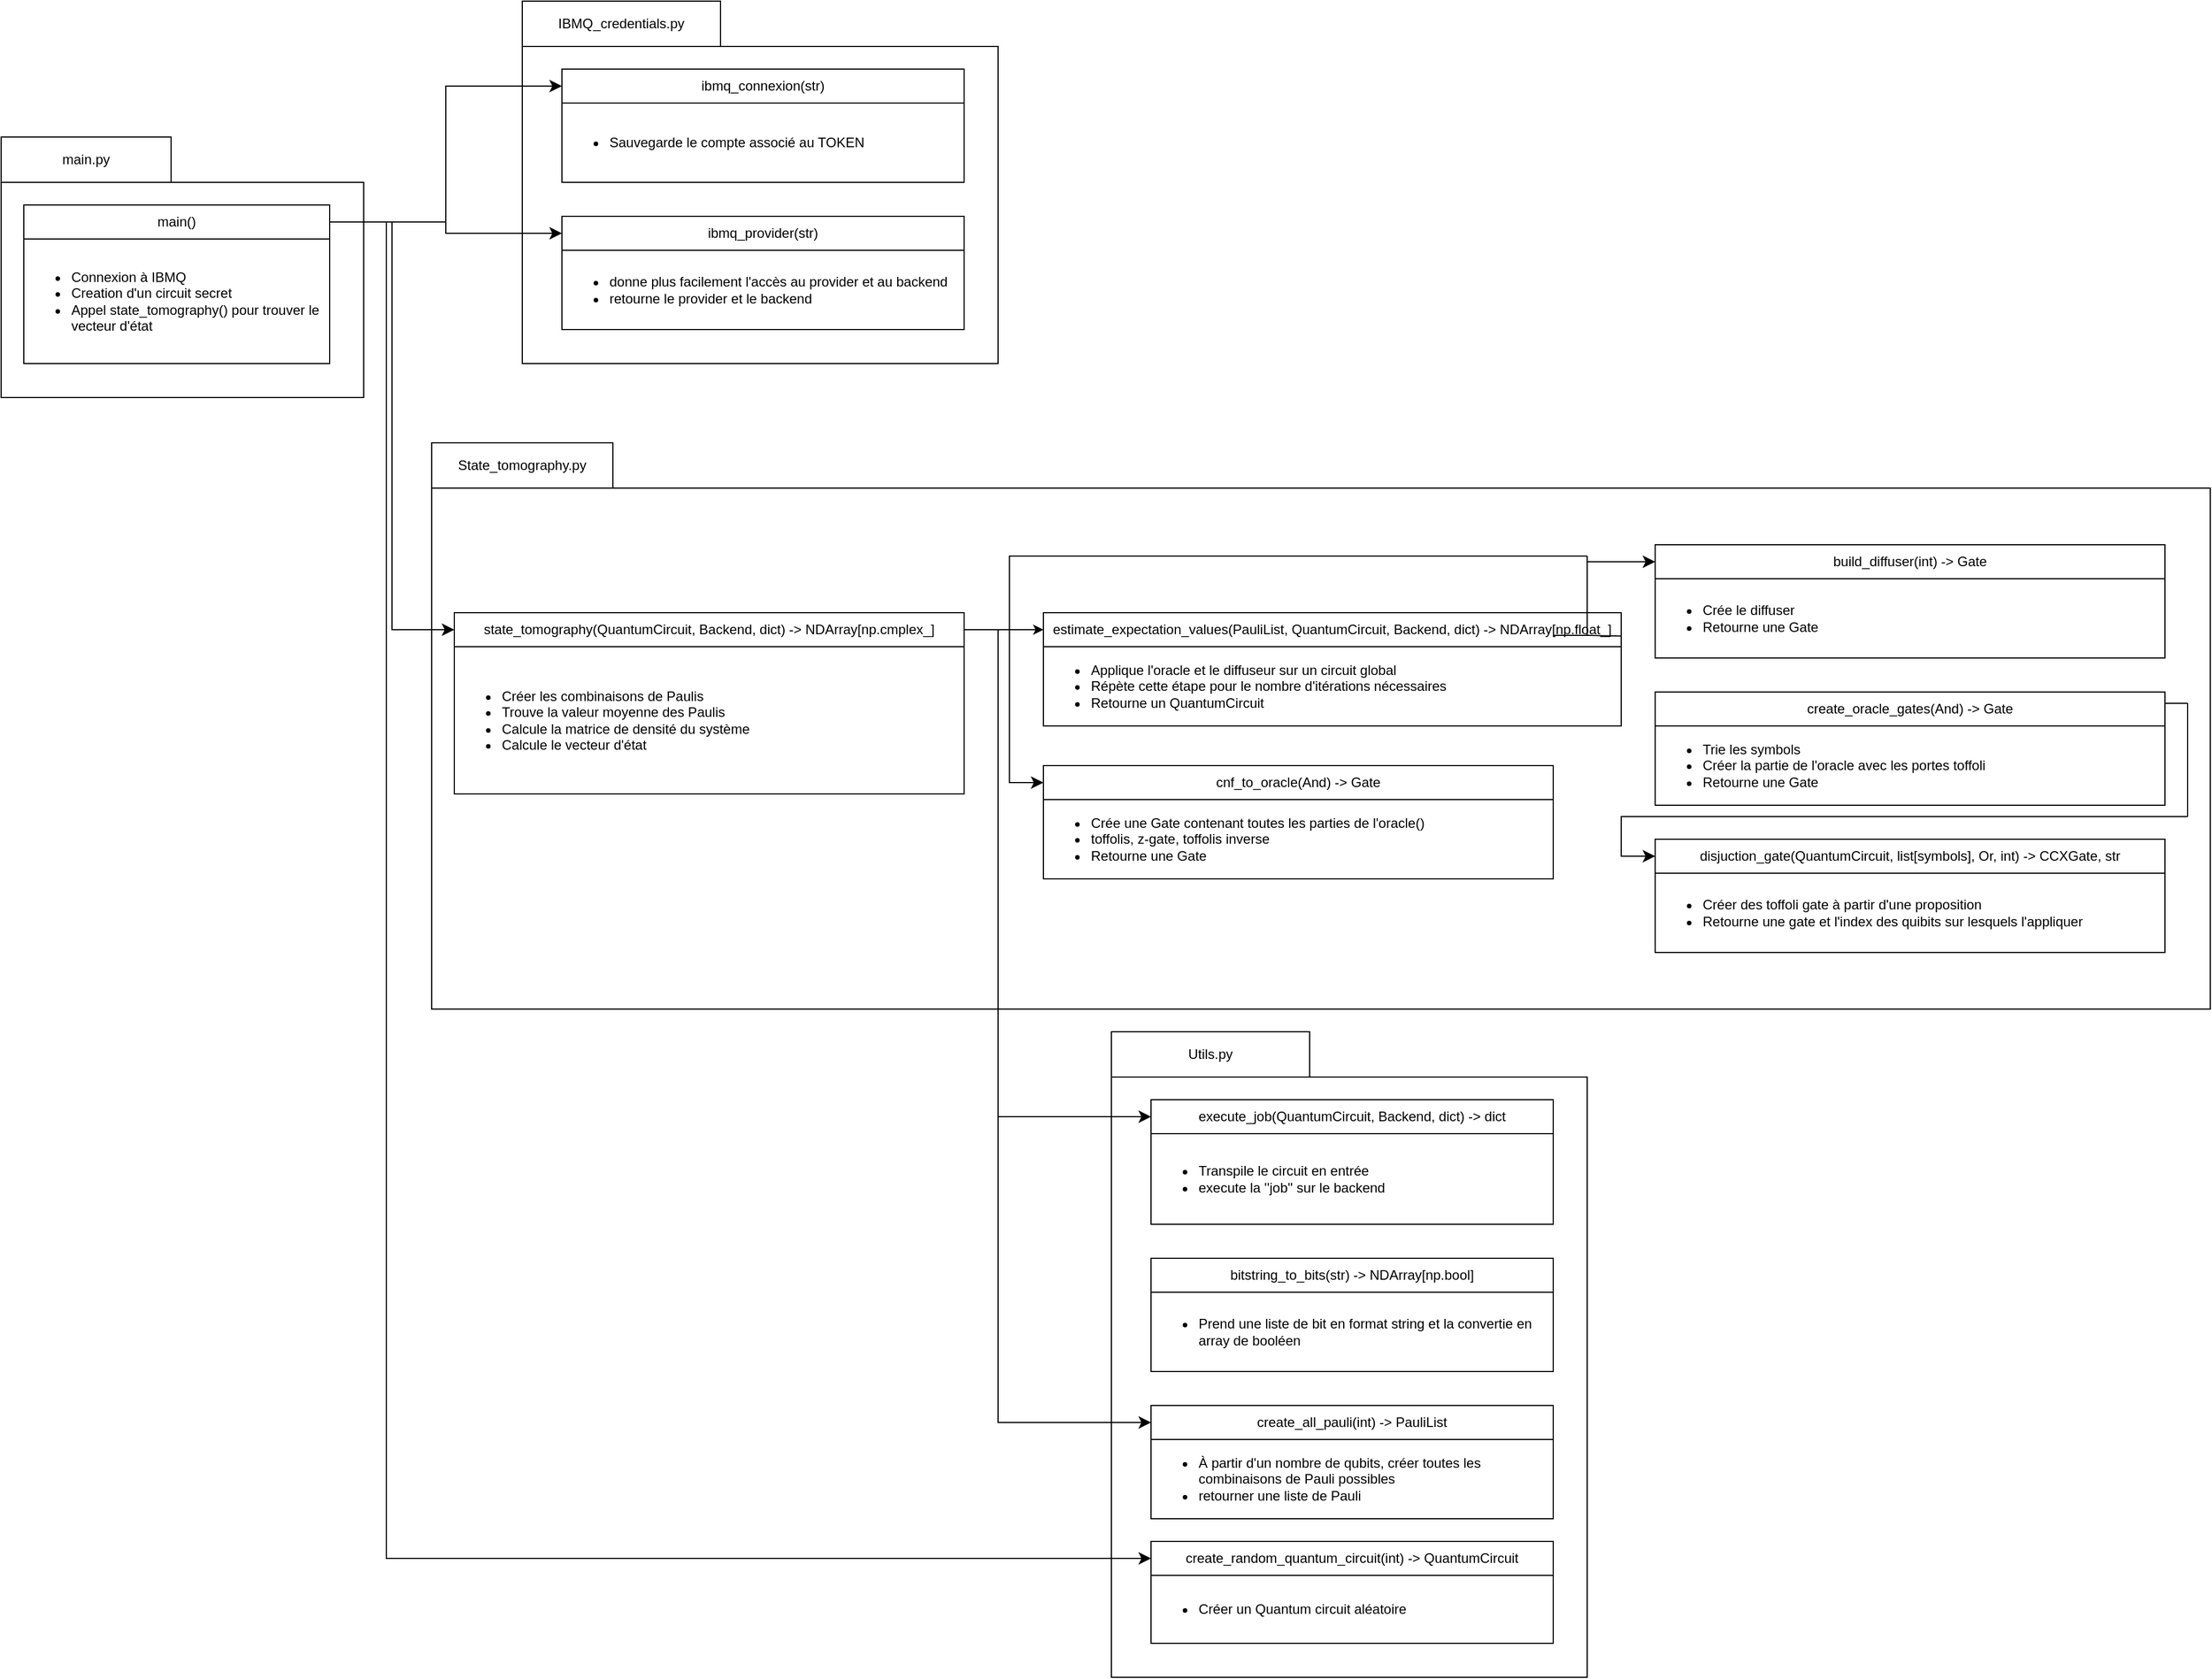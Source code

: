 <mxfile version="23.0.2" type="device">
  <diagram id="C5RBs43oDa-KdzZeNtuy" name="Page-1">
    <mxGraphModel dx="3274" dy="1630" grid="1" gridSize="10" guides="1" tooltips="1" connect="1" arrows="1" fold="1" page="0" pageScale="1" pageWidth="827" pageHeight="1169" math="0" shadow="0">
      <root>
        <mxCell id="WIyWlLk6GJQsqaUBKTNV-0" />
        <mxCell id="WIyWlLk6GJQsqaUBKTNV-1" parent="WIyWlLk6GJQsqaUBKTNV-0" />
        <mxCell id="lYOXAHwFV_pLX-w3Jf-a-57" value="" style="rounded=0;whiteSpace=wrap;html=1;" parent="WIyWlLk6GJQsqaUBKTNV-1" vertex="1">
          <mxGeometry x="90" y="550" width="420" height="530" as="geometry" />
        </mxCell>
        <mxCell id="lYOXAHwFV_pLX-w3Jf-a-32" value="" style="rounded=0;fontColor=none;noLabel=1;labelBackgroundColor=none;" parent="WIyWlLk6GJQsqaUBKTNV-1" vertex="1">
          <mxGeometry x="-510" y="30" width="1570" height="460" as="geometry" />
        </mxCell>
        <mxCell id="lYOXAHwFV_pLX-w3Jf-a-4" value="disjuction_gate(QuantumCircuit, list[symbols], Or, int) -&amp;gt; CCXGate, str" style="rounded=0;whiteSpace=wrap;html=1;" parent="WIyWlLk6GJQsqaUBKTNV-1" vertex="1">
          <mxGeometry x="570" y="340" width="450" height="30" as="geometry" />
        </mxCell>
        <mxCell id="lYOXAHwFV_pLX-w3Jf-a-5" value="&lt;ul&gt;&lt;li&gt;Créer des toffoli gate à partir d&#39;une proposition&lt;/li&gt;&lt;li&gt;Retourne une gate et l&#39;index des quibits sur lesquels l&#39;appliquer&lt;br&gt;&lt;/li&gt;&lt;/ul&gt;" style="rounded=0;whiteSpace=wrap;html=1;align=left;" parent="WIyWlLk6GJQsqaUBKTNV-1" vertex="1">
          <mxGeometry x="570" y="370" width="450" height="70" as="geometry" />
        </mxCell>
        <mxCell id="lYOXAHwFV_pLX-w3Jf-a-6" value="create_oracle_gates(And) -&amp;gt; Gate" style="rounded=0;whiteSpace=wrap;html=1;" parent="WIyWlLk6GJQsqaUBKTNV-1" vertex="1">
          <mxGeometry x="570" y="210" width="450" height="30" as="geometry" />
        </mxCell>
        <mxCell id="lYOXAHwFV_pLX-w3Jf-a-7" value="&lt;ul&gt;&lt;li&gt;Trie les symbols&lt;/li&gt;&lt;li&gt;Créer la partie de l&#39;oracle avec les portes toffoli&lt;/li&gt;&lt;li&gt;Retourne une Gate&lt;br&gt;&lt;/li&gt;&lt;/ul&gt;" style="rounded=0;whiteSpace=wrap;html=1;align=left;" parent="WIyWlLk6GJQsqaUBKTNV-1" vertex="1">
          <mxGeometry x="570" y="240" width="450" height="70" as="geometry" />
        </mxCell>
        <mxCell id="lYOXAHwFV_pLX-w3Jf-a-8" value="cnf_to_oracle(And) -&amp;gt; Gate" style="rounded=0;whiteSpace=wrap;html=1;" parent="WIyWlLk6GJQsqaUBKTNV-1" vertex="1">
          <mxGeometry x="30" y="275" width="450" height="30" as="geometry" />
        </mxCell>
        <mxCell id="lYOXAHwFV_pLX-w3Jf-a-9" value="&lt;ul&gt;&lt;li&gt;Crée une Gate contenant toutes les parties de l&#39;oracle()&lt;/li&gt;&lt;li&gt;toffolis, z-gate, toffolis inverse&lt;/li&gt;&lt;li&gt;Retourne une Gate&lt;br&gt;&lt;/li&gt;&lt;/ul&gt;" style="rounded=0;whiteSpace=wrap;html=1;align=left;" parent="WIyWlLk6GJQsqaUBKTNV-1" vertex="1">
          <mxGeometry x="30" y="305" width="450" height="70" as="geometry" />
        </mxCell>
        <mxCell id="lYOXAHwFV_pLX-w3Jf-a-10" value="build_diffuser(int) -&amp;gt; Gate" style="rounded=0;whiteSpace=wrap;html=1;" parent="WIyWlLk6GJQsqaUBKTNV-1" vertex="1">
          <mxGeometry x="570" y="80" width="450" height="30" as="geometry" />
        </mxCell>
        <mxCell id="lYOXAHwFV_pLX-w3Jf-a-11" value="&lt;ul&gt;&lt;li&gt;Crée le diffuser&lt;br&gt;&lt;/li&gt;&lt;li&gt;Retourne une Gate&lt;br&gt;&lt;/li&gt;&lt;/ul&gt;" style="rounded=0;whiteSpace=wrap;html=1;align=left;" parent="WIyWlLk6GJQsqaUBKTNV-1" vertex="1">
          <mxGeometry x="570" y="110" width="450" height="70" as="geometry" />
        </mxCell>
        <mxCell id="lYOXAHwFV_pLX-w3Jf-a-12" value="estimate_expectation_values(PauliList, QuantumCircuit, Backend, dict) -&amp;gt; NDArray[np.float_]" style="rounded=0;whiteSpace=wrap;html=1;" parent="WIyWlLk6GJQsqaUBKTNV-1" vertex="1">
          <mxGeometry x="30" y="140" width="510" height="30" as="geometry" />
        </mxCell>
        <mxCell id="lYOXAHwFV_pLX-w3Jf-a-13" value="&lt;ul&gt;&lt;li&gt;Applique l&#39;oracle et le diffuseur sur un circuit global&lt;/li&gt;&lt;li&gt;Répète cette étape pour le nombre d&#39;itérations nécessaires&lt;/li&gt;&lt;li&gt;Retourne un QuantumCircuit&lt;br&gt;&lt;/li&gt;&lt;/ul&gt;" style="rounded=0;whiteSpace=wrap;html=1;align=left;" parent="WIyWlLk6GJQsqaUBKTNV-1" vertex="1">
          <mxGeometry x="30" y="170" width="510" height="70" as="geometry" />
        </mxCell>
        <mxCell id="lYOXAHwFV_pLX-w3Jf-a-14" value="state_tomography(QuantumCircuit, Backend, dict) -&amp;gt; NDArray[np.cmplex_]" style="rounded=0;whiteSpace=wrap;html=1;" parent="WIyWlLk6GJQsqaUBKTNV-1" vertex="1">
          <mxGeometry x="-490" y="140" width="450" height="30" as="geometry" />
        </mxCell>
        <mxCell id="lYOXAHwFV_pLX-w3Jf-a-15" value="&lt;ul&gt;&lt;li&gt;Créer les combinaisons de Paulis&lt;/li&gt;&lt;li&gt;Trouve la valeur moyenne des Paulis&lt;/li&gt;&lt;li&gt;Calcule la matrice de densité du système&lt;/li&gt;&lt;li&gt;Calcule le vecteur d&#39;état&lt;/li&gt;&lt;/ul&gt;" style="rounded=0;whiteSpace=wrap;html=1;align=left;" parent="WIyWlLk6GJQsqaUBKTNV-1" vertex="1">
          <mxGeometry x="-490" y="170" width="450" height="130" as="geometry" />
        </mxCell>
        <mxCell id="lYOXAHwFV_pLX-w3Jf-a-16" value="" style="endArrow=classic;html=1;rounded=0;exitX=1;exitY=0.5;exitDx=0;exitDy=0;entryX=0;entryY=0.5;entryDx=0;entryDy=0;" parent="WIyWlLk6GJQsqaUBKTNV-1" source="lYOXAHwFV_pLX-w3Jf-a-14" target="lYOXAHwFV_pLX-w3Jf-a-12" edge="1">
          <mxGeometry width="50" height="50" relative="1" as="geometry">
            <mxPoint x="250" y="240" as="sourcePoint" />
            <mxPoint x="300" y="190" as="targetPoint" />
          </mxGeometry>
        </mxCell>
        <mxCell id="lYOXAHwFV_pLX-w3Jf-a-17" value="" style="edgeStyle=elbowEdgeStyle;elbow=horizontal;endArrow=classic;html=1;curved=0;rounded=0;endSize=8;startSize=8;entryX=0;entryY=0.5;entryDx=0;entryDy=0;" parent="WIyWlLk6GJQsqaUBKTNV-1" target="lYOXAHwFV_pLX-w3Jf-a-8" edge="1">
          <mxGeometry width="50" height="50" relative="1" as="geometry">
            <mxPoint x="320" y="90" as="sourcePoint" />
            <mxPoint x="530" y="110" as="targetPoint" />
            <Array as="points">
              <mxPoint y="190" />
            </Array>
          </mxGeometry>
        </mxCell>
        <mxCell id="lYOXAHwFV_pLX-w3Jf-a-18" value="" style="endArrow=none;html=1;rounded=0;" parent="WIyWlLk6GJQsqaUBKTNV-1" edge="1">
          <mxGeometry width="50" height="50" relative="1" as="geometry">
            <mxPoint x="510" y="90" as="sourcePoint" />
            <mxPoint x="320" y="90" as="targetPoint" />
          </mxGeometry>
        </mxCell>
        <mxCell id="lYOXAHwFV_pLX-w3Jf-a-19" value="" style="endArrow=none;html=1;rounded=0;" parent="WIyWlLk6GJQsqaUBKTNV-1" edge="1">
          <mxGeometry width="50" height="50" relative="1" as="geometry">
            <mxPoint x="510" y="160" as="sourcePoint" />
            <mxPoint x="510" y="90" as="targetPoint" />
          </mxGeometry>
        </mxCell>
        <mxCell id="lYOXAHwFV_pLX-w3Jf-a-21" value="" style="endArrow=none;html=1;rounded=0;exitX=0.999;exitY=0.686;exitDx=0;exitDy=0;exitPerimeter=0;" parent="WIyWlLk6GJQsqaUBKTNV-1" source="lYOXAHwFV_pLX-w3Jf-a-12" edge="1">
          <mxGeometry width="50" height="50" relative="1" as="geometry">
            <mxPoint x="410" y="210" as="sourcePoint" />
            <mxPoint x="510" y="160" as="targetPoint" />
          </mxGeometry>
        </mxCell>
        <mxCell id="lYOXAHwFV_pLX-w3Jf-a-22" value="" style="edgeStyle=elbowEdgeStyle;elbow=horizontal;endArrow=classic;html=1;curved=0;rounded=0;endSize=8;startSize=8;entryX=0;entryY=0.5;entryDx=0;entryDy=0;" parent="WIyWlLk6GJQsqaUBKTNV-1" target="lYOXAHwFV_pLX-w3Jf-a-10" edge="1">
          <mxGeometry width="50" height="50" relative="1" as="geometry">
            <mxPoint x="480" y="160" as="sourcePoint" />
            <mxPoint x="530" y="110" as="targetPoint" />
            <Array as="points">
              <mxPoint x="510" y="130" />
            </Array>
          </mxGeometry>
        </mxCell>
        <mxCell id="lYOXAHwFV_pLX-w3Jf-a-24" value="" style="edgeStyle=elbowEdgeStyle;elbow=horizontal;endArrow=classic;html=1;curved=0;rounded=0;endSize=8;startSize=8;entryX=0;entryY=0.5;entryDx=0;entryDy=0;" parent="WIyWlLk6GJQsqaUBKTNV-1" target="lYOXAHwFV_pLX-w3Jf-a-4" edge="1">
          <mxGeometry width="50" height="50" relative="1" as="geometry">
            <mxPoint x="860" y="320" as="sourcePoint" />
            <mxPoint x="570" y="520" as="targetPoint" />
            <Array as="points">
              <mxPoint x="540" y="420" />
            </Array>
          </mxGeometry>
        </mxCell>
        <mxCell id="lYOXAHwFV_pLX-w3Jf-a-25" value="" style="endArrow=none;html=1;rounded=0;" parent="WIyWlLk6GJQsqaUBKTNV-1" edge="1">
          <mxGeometry width="50" height="50" relative="1" as="geometry">
            <mxPoint x="1040" y="320" as="sourcePoint" />
            <mxPoint x="860" y="320" as="targetPoint" />
          </mxGeometry>
        </mxCell>
        <mxCell id="lYOXAHwFV_pLX-w3Jf-a-26" value="" style="endArrow=none;html=1;rounded=0;" parent="WIyWlLk6GJQsqaUBKTNV-1" edge="1">
          <mxGeometry width="50" height="50" relative="1" as="geometry">
            <mxPoint x="1040" y="320" as="sourcePoint" />
            <mxPoint x="1040" y="220" as="targetPoint" />
          </mxGeometry>
        </mxCell>
        <mxCell id="lYOXAHwFV_pLX-w3Jf-a-28" value="" style="endArrow=none;html=1;rounded=0;" parent="WIyWlLk6GJQsqaUBKTNV-1" edge="1">
          <mxGeometry width="50" height="50" relative="1" as="geometry">
            <mxPoint x="1020" y="220" as="sourcePoint" />
            <mxPoint x="1040" y="220" as="targetPoint" />
          </mxGeometry>
        </mxCell>
        <mxCell id="lYOXAHwFV_pLX-w3Jf-a-33" value="State_tomography.py" style="rounded=0;whiteSpace=wrap;html=1;" parent="WIyWlLk6GJQsqaUBKTNV-1" vertex="1">
          <mxGeometry x="-510" y="-10" width="160" height="40" as="geometry" />
        </mxCell>
        <mxCell id="lYOXAHwFV_pLX-w3Jf-a-36" value="" style="rounded=0;whiteSpace=wrap;html=1;" parent="WIyWlLk6GJQsqaUBKTNV-1" vertex="1">
          <mxGeometry x="-890" y="-240" width="320" height="190" as="geometry" />
        </mxCell>
        <mxCell id="lYOXAHwFV_pLX-w3Jf-a-37" value="main.py" style="rounded=0;whiteSpace=wrap;html=1;" parent="WIyWlLk6GJQsqaUBKTNV-1" vertex="1">
          <mxGeometry x="-890" y="-280" width="150" height="40" as="geometry" />
        </mxCell>
        <mxCell id="lYOXAHwFV_pLX-w3Jf-a-39" value="main()" style="rounded=0;whiteSpace=wrap;html=1;" parent="WIyWlLk6GJQsqaUBKTNV-1" vertex="1">
          <mxGeometry x="-870" y="-220" width="270" height="30" as="geometry" />
        </mxCell>
        <mxCell id="lYOXAHwFV_pLX-w3Jf-a-40" value="&lt;ul&gt;&lt;li&gt;Connexion à IBMQ&lt;/li&gt;&lt;li&gt;Creation d&#39;un circuit secret&lt;/li&gt;&lt;li&gt;Appel state_tomography() pour trouver le vecteur d&#39;état&lt;/li&gt;&lt;/ul&gt;" style="rounded=0;whiteSpace=wrap;html=1;align=left;" parent="WIyWlLk6GJQsqaUBKTNV-1" vertex="1">
          <mxGeometry x="-870" y="-190" width="270" height="110" as="geometry" />
        </mxCell>
        <mxCell id="lYOXAHwFV_pLX-w3Jf-a-43" value="" style="edgeStyle=elbowEdgeStyle;elbow=horizontal;endArrow=classic;html=1;curved=0;rounded=0;endSize=8;startSize=8;entryX=0;entryY=0.5;entryDx=0;entryDy=0;exitX=1;exitY=0.5;exitDx=0;exitDy=0;" parent="WIyWlLk6GJQsqaUBKTNV-1" source="lYOXAHwFV_pLX-w3Jf-a-39" target="lYOXAHwFV_pLX-w3Jf-a-14" edge="1">
          <mxGeometry width="50" height="50" relative="1" as="geometry">
            <mxPoint x="-600" y="-215" as="sourcePoint" />
            <mxPoint x="-510" y="-280" as="targetPoint" />
          </mxGeometry>
        </mxCell>
        <mxCell id="lYOXAHwFV_pLX-w3Jf-a-46" value="&lt;ul&gt;&lt;li&gt;Créer un Quantum circuit aléatoire&lt;/li&gt;&lt;/ul&gt;" style="rounded=0;whiteSpace=wrap;html=1;align=left;" parent="WIyWlLk6GJQsqaUBKTNV-1" vertex="1">
          <mxGeometry x="125" y="990" width="355" height="60" as="geometry" />
        </mxCell>
        <mxCell id="lYOXAHwFV_pLX-w3Jf-a-47" value="create_random_quantum_circuit(int) -&amp;gt; QuantumCircuit" style="rounded=0;whiteSpace=wrap;html=1;" parent="WIyWlLk6GJQsqaUBKTNV-1" vertex="1">
          <mxGeometry x="125" y="960" width="355" height="30" as="geometry" />
        </mxCell>
        <mxCell id="lYOXAHwFV_pLX-w3Jf-a-48" value="" style="edgeStyle=elbowEdgeStyle;elbow=horizontal;endArrow=classic;html=1;curved=0;rounded=0;endSize=8;startSize=8;entryX=0;entryY=0.5;entryDx=0;entryDy=0;exitX=1;exitY=0.5;exitDx=0;exitDy=0;" parent="WIyWlLk6GJQsqaUBKTNV-1" source="lYOXAHwFV_pLX-w3Jf-a-39" target="lYOXAHwFV_pLX-w3Jf-a-47" edge="1">
          <mxGeometry width="50" height="50" relative="1" as="geometry">
            <mxPoint x="-590" y="-195" as="sourcePoint" />
            <mxPoint x="-480" y="165" as="targetPoint" />
            <Array as="points">
              <mxPoint x="-550" y="90" />
            </Array>
          </mxGeometry>
        </mxCell>
        <mxCell id="lYOXAHwFV_pLX-w3Jf-a-49" value="" style="rounded=0;whiteSpace=wrap;html=1;" parent="WIyWlLk6GJQsqaUBKTNV-1" vertex="1">
          <mxGeometry x="-430" y="-360" width="420" height="280" as="geometry" />
        </mxCell>
        <mxCell id="lYOXAHwFV_pLX-w3Jf-a-50" value="ibmq_provider(str)" style="rounded=0;whiteSpace=wrap;html=1;" parent="WIyWlLk6GJQsqaUBKTNV-1" vertex="1">
          <mxGeometry x="-395" y="-210" width="355" height="30" as="geometry" />
        </mxCell>
        <mxCell id="lYOXAHwFV_pLX-w3Jf-a-51" value="&lt;ul&gt;&lt;li&gt;donne plus facilement l&#39;accès au provider et au backend&lt;/li&gt;&lt;li&gt;retourne le provider et le backend&lt;br&gt;&lt;/li&gt;&lt;/ul&gt;" style="rounded=0;whiteSpace=wrap;html=1;align=left;" parent="WIyWlLk6GJQsqaUBKTNV-1" vertex="1">
          <mxGeometry x="-395" y="-180" width="355" height="70" as="geometry" />
        </mxCell>
        <mxCell id="lYOXAHwFV_pLX-w3Jf-a-52" value="ibmq_connexion(str)" style="rounded=0;whiteSpace=wrap;html=1;" parent="WIyWlLk6GJQsqaUBKTNV-1" vertex="1">
          <mxGeometry x="-395" y="-340" width="355" height="30" as="geometry" />
        </mxCell>
        <mxCell id="lYOXAHwFV_pLX-w3Jf-a-53" value="&lt;ul&gt;&lt;li&gt;Sauvegarde le compte associé au TOKEN&lt;br&gt;&lt;/li&gt;&lt;/ul&gt;" style="rounded=0;whiteSpace=wrap;html=1;align=left;" parent="WIyWlLk6GJQsqaUBKTNV-1" vertex="1">
          <mxGeometry x="-395" y="-310" width="355" height="70" as="geometry" />
        </mxCell>
        <mxCell id="lYOXAHwFV_pLX-w3Jf-a-54" value="IBMQ_credentials.py" style="rounded=0;whiteSpace=wrap;html=1;" parent="WIyWlLk6GJQsqaUBKTNV-1" vertex="1">
          <mxGeometry x="-430" y="-400" width="175" height="40" as="geometry" />
        </mxCell>
        <mxCell id="lYOXAHwFV_pLX-w3Jf-a-55" value="" style="edgeStyle=elbowEdgeStyle;elbow=horizontal;endArrow=classic;html=1;curved=0;rounded=0;endSize=8;startSize=8;exitX=1;exitY=0.5;exitDx=0;exitDy=0;entryX=0;entryY=0.5;entryDx=0;entryDy=0;" parent="WIyWlLk6GJQsqaUBKTNV-1" source="lYOXAHwFV_pLX-w3Jf-a-39" target="lYOXAHwFV_pLX-w3Jf-a-52" edge="1">
          <mxGeometry width="50" height="50" relative="1" as="geometry">
            <mxPoint x="-590" y="-200" as="sourcePoint" />
            <mxPoint x="-495" y="-490" as="targetPoint" />
            <Array as="points" />
          </mxGeometry>
        </mxCell>
        <mxCell id="lYOXAHwFV_pLX-w3Jf-a-56" value="" style="edgeStyle=elbowEdgeStyle;elbow=horizontal;endArrow=classic;html=1;curved=0;rounded=0;endSize=8;startSize=8;exitX=1;exitY=0.5;exitDx=0;exitDy=0;entryX=0;entryY=0.5;entryDx=0;entryDy=0;" parent="WIyWlLk6GJQsqaUBKTNV-1" source="lYOXAHwFV_pLX-w3Jf-a-39" target="lYOXAHwFV_pLX-w3Jf-a-50" edge="1">
          <mxGeometry width="50" height="50" relative="1" as="geometry">
            <mxPoint x="-590" y="-195" as="sourcePoint" />
            <mxPoint x="-445" y="-275" as="targetPoint" />
            <Array as="points" />
          </mxGeometry>
        </mxCell>
        <mxCell id="lYOXAHwFV_pLX-w3Jf-a-58" value="create_all_pauli(int) -&amp;gt; PauliList" style="rounded=0;whiteSpace=wrap;html=1;" parent="WIyWlLk6GJQsqaUBKTNV-1" vertex="1">
          <mxGeometry x="125" y="840" width="355" height="30" as="geometry" />
        </mxCell>
        <mxCell id="lYOXAHwFV_pLX-w3Jf-a-59" value="&lt;ul&gt;&lt;li&gt;À partir d&#39;un nombre de qubits, créer toutes les combinaisons de Pauli possibles&lt;/li&gt;&lt;li&gt;retourner une liste de Pauli&lt;/li&gt;&lt;/ul&gt;" style="rounded=0;whiteSpace=wrap;html=1;align=left;" parent="WIyWlLk6GJQsqaUBKTNV-1" vertex="1">
          <mxGeometry x="125" y="870" width="355" height="70" as="geometry" />
        </mxCell>
        <mxCell id="lYOXAHwFV_pLX-w3Jf-a-60" value="execute_job(QuantumCircuit, Backend, dict) -&amp;gt; dict" style="rounded=0;whiteSpace=wrap;html=1;" parent="WIyWlLk6GJQsqaUBKTNV-1" vertex="1">
          <mxGeometry x="125" y="570" width="355" height="30" as="geometry" />
        </mxCell>
        <mxCell id="lYOXAHwFV_pLX-w3Jf-a-61" value="&lt;ul&gt;&lt;li&gt;Transpile le circuit en entrée&lt;/li&gt;&lt;li&gt;execute la &#39;&#39;job&#39;&#39; sur le backend&lt;/li&gt;&lt;/ul&gt;" style="rounded=0;whiteSpace=wrap;html=1;align=left;" parent="WIyWlLk6GJQsqaUBKTNV-1" vertex="1">
          <mxGeometry x="125" y="600" width="355" height="80" as="geometry" />
        </mxCell>
        <mxCell id="lYOXAHwFV_pLX-w3Jf-a-62" value="Utils.py" style="rounded=0;whiteSpace=wrap;html=1;" parent="WIyWlLk6GJQsqaUBKTNV-1" vertex="1">
          <mxGeometry x="90" y="510" width="175" height="40" as="geometry" />
        </mxCell>
        <mxCell id="lYOXAHwFV_pLX-w3Jf-a-63" value="bitstring_to_bits(str)&amp;nbsp;-&amp;gt; NDArray[np.bool]" style="rounded=0;whiteSpace=wrap;html=1;" parent="WIyWlLk6GJQsqaUBKTNV-1" vertex="1">
          <mxGeometry x="125" y="710" width="355" height="30" as="geometry" />
        </mxCell>
        <mxCell id="lYOXAHwFV_pLX-w3Jf-a-64" value="&lt;ul&gt;&lt;li&gt;Prend une liste de bit en format string et la convertie en array de booléen&lt;br&gt;&lt;/li&gt;&lt;/ul&gt;" style="rounded=0;whiteSpace=wrap;html=1;align=left;" parent="WIyWlLk6GJQsqaUBKTNV-1" vertex="1">
          <mxGeometry x="125" y="740" width="355" height="70" as="geometry" />
        </mxCell>
        <mxCell id="lYOXAHwFV_pLX-w3Jf-a-70" value="" style="edgeStyle=elbowEdgeStyle;elbow=horizontal;endArrow=classic;html=1;curved=0;rounded=0;endSize=8;startSize=8;entryX=0;entryY=0.5;entryDx=0;entryDy=0;" parent="WIyWlLk6GJQsqaUBKTNV-1" target="lYOXAHwFV_pLX-w3Jf-a-58" edge="1">
          <mxGeometry width="50" height="50" relative="1" as="geometry">
            <mxPoint x="-40" y="155" as="sourcePoint" />
            <mxPoint x="120" y="835" as="targetPoint" />
            <Array as="points">
              <mxPoint x="-10" y="560" />
              <mxPoint y="360" />
            </Array>
          </mxGeometry>
        </mxCell>
        <mxCell id="lYOXAHwFV_pLX-w3Jf-a-71" value="" style="edgeStyle=elbowEdgeStyle;elbow=horizontal;endArrow=classic;html=1;curved=0;rounded=0;endSize=8;startSize=8;entryX=0;entryY=0.5;entryDx=0;entryDy=0;exitX=1;exitY=0.5;exitDx=0;exitDy=0;" parent="WIyWlLk6GJQsqaUBKTNV-1" source="lYOXAHwFV_pLX-w3Jf-a-14" target="lYOXAHwFV_pLX-w3Jf-a-60" edge="1">
          <mxGeometry width="50" height="50" relative="1" as="geometry">
            <mxPoint x="-40" y="140" as="sourcePoint" />
            <mxPoint x="125" y="570" as="targetPoint" />
            <Array as="points">
              <mxPoint x="-10" y="470" />
              <mxPoint y="345" />
            </Array>
          </mxGeometry>
        </mxCell>
      </root>
    </mxGraphModel>
  </diagram>
</mxfile>
